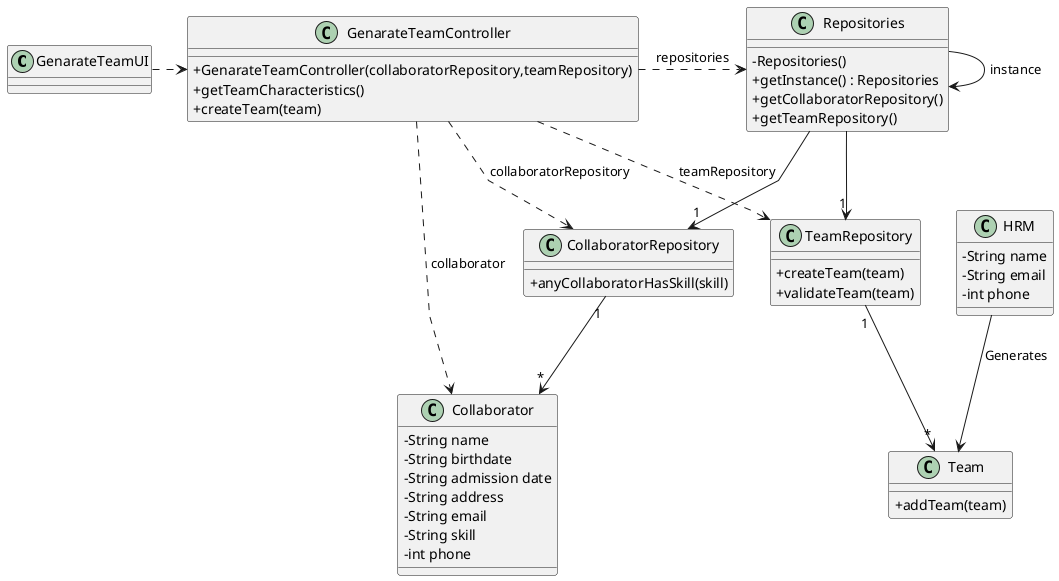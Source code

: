 @startuml
'skinparam monochrome true
skinparam packageStyle rectangle
skinparam shadowing false
skinparam linetype polyline
'skinparam linetype orto

skinparam classAttributeIconSize 0

'left to right direction
class GenarateTeamUI {
}

class GenarateTeamController {
+GenarateTeamController(collaboratorRepository,teamRepository)
+getTeamCharacteristics()
+createTeam(team)
}


class Repositories {
    - Repositories()
    + getInstance() : Repositories
    + getCollaboratorRepository()
    + getTeamRepository()
}

class CollaboratorRepository {
    + anyCollaboratorHasSkill(skill)
}

class TeamRepository {
    + createTeam(team)
    + validateTeam(team)
}

class Collaborator {
    - String name
    - String birthdate
    - String admission date
    - String address
    - String email
    - String skill
    - int phone

}

class Team{
+addTeam(team)

}

class HRM{
   - String name
   - String email
   - int phone
}










Repositories -> Repositories : instance
GenarateTeamUI .> GenarateTeamController
GenarateTeamController .> Repositories : repositories
Repositories -> "1" CollaboratorRepository
GenarateTeamController ..> Collaborator: collaborator
GenarateTeamController ..> TeamRepository : teamRepository
GenarateTeamController ..> CollaboratorRepository : collaboratorRepository
Repositories --> "1" TeamRepository
CollaboratorRepository "1" --> "*" Collaborator
TeamRepository "1" --> "*" Team
HRM --> Team : Generates
@enduml
